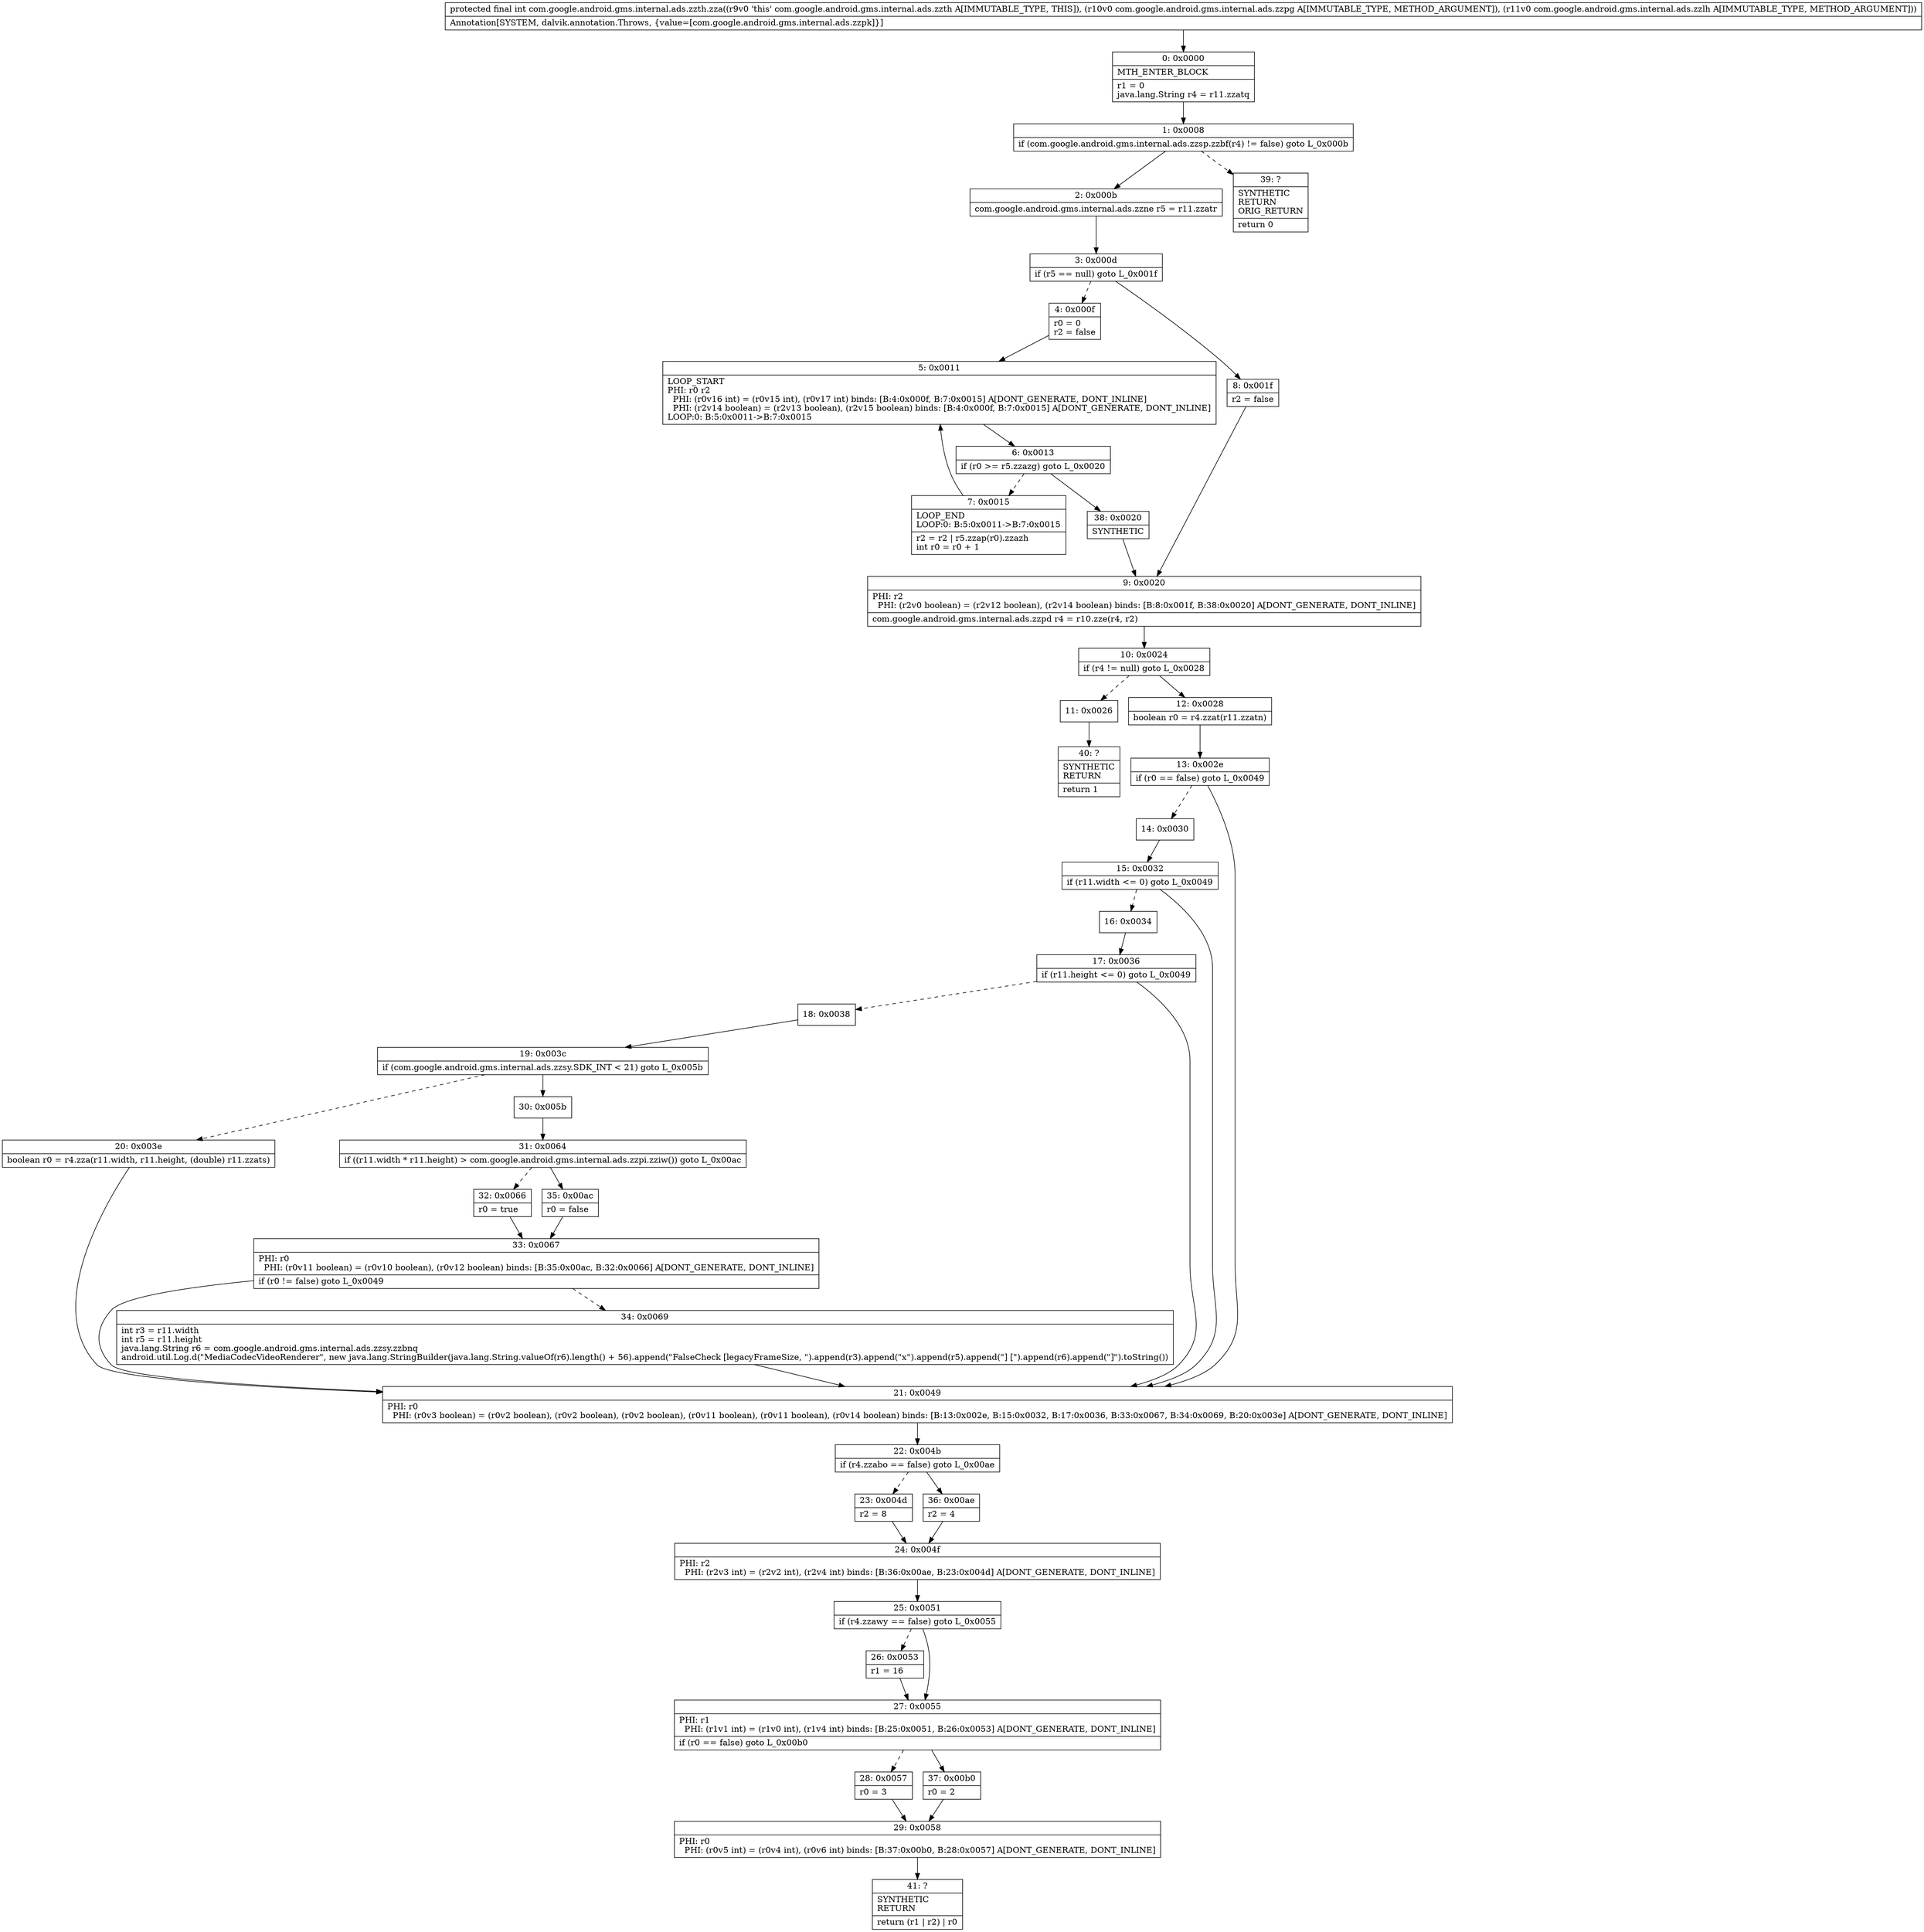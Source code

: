digraph "CFG forcom.google.android.gms.internal.ads.zzth.zza(Lcom\/google\/android\/gms\/internal\/ads\/zzpg;Lcom\/google\/android\/gms\/internal\/ads\/zzlh;)I" {
Node_0 [shape=record,label="{0\:\ 0x0000|MTH_ENTER_BLOCK\l|r1 = 0\ljava.lang.String r4 = r11.zzatq\l}"];
Node_1 [shape=record,label="{1\:\ 0x0008|if (com.google.android.gms.internal.ads.zzsp.zzbf(r4) != false) goto L_0x000b\l}"];
Node_2 [shape=record,label="{2\:\ 0x000b|com.google.android.gms.internal.ads.zzne r5 = r11.zzatr\l}"];
Node_3 [shape=record,label="{3\:\ 0x000d|if (r5 == null) goto L_0x001f\l}"];
Node_4 [shape=record,label="{4\:\ 0x000f|r0 = 0\lr2 = false\l}"];
Node_5 [shape=record,label="{5\:\ 0x0011|LOOP_START\lPHI: r0 r2 \l  PHI: (r0v16 int) = (r0v15 int), (r0v17 int) binds: [B:4:0x000f, B:7:0x0015] A[DONT_GENERATE, DONT_INLINE]\l  PHI: (r2v14 boolean) = (r2v13 boolean), (r2v15 boolean) binds: [B:4:0x000f, B:7:0x0015] A[DONT_GENERATE, DONT_INLINE]\lLOOP:0: B:5:0x0011\-\>B:7:0x0015\l}"];
Node_6 [shape=record,label="{6\:\ 0x0013|if (r0 \>= r5.zzazg) goto L_0x0020\l}"];
Node_7 [shape=record,label="{7\:\ 0x0015|LOOP_END\lLOOP:0: B:5:0x0011\-\>B:7:0x0015\l|r2 = r2 \| r5.zzap(r0).zzazh\lint r0 = r0 + 1\l}"];
Node_8 [shape=record,label="{8\:\ 0x001f|r2 = false\l}"];
Node_9 [shape=record,label="{9\:\ 0x0020|PHI: r2 \l  PHI: (r2v0 boolean) = (r2v12 boolean), (r2v14 boolean) binds: [B:8:0x001f, B:38:0x0020] A[DONT_GENERATE, DONT_INLINE]\l|com.google.android.gms.internal.ads.zzpd r4 = r10.zze(r4, r2)\l}"];
Node_10 [shape=record,label="{10\:\ 0x0024|if (r4 != null) goto L_0x0028\l}"];
Node_11 [shape=record,label="{11\:\ 0x0026}"];
Node_12 [shape=record,label="{12\:\ 0x0028|boolean r0 = r4.zzat(r11.zzatn)\l}"];
Node_13 [shape=record,label="{13\:\ 0x002e|if (r0 == false) goto L_0x0049\l}"];
Node_14 [shape=record,label="{14\:\ 0x0030}"];
Node_15 [shape=record,label="{15\:\ 0x0032|if (r11.width \<= 0) goto L_0x0049\l}"];
Node_16 [shape=record,label="{16\:\ 0x0034}"];
Node_17 [shape=record,label="{17\:\ 0x0036|if (r11.height \<= 0) goto L_0x0049\l}"];
Node_18 [shape=record,label="{18\:\ 0x0038}"];
Node_19 [shape=record,label="{19\:\ 0x003c|if (com.google.android.gms.internal.ads.zzsy.SDK_INT \< 21) goto L_0x005b\l}"];
Node_20 [shape=record,label="{20\:\ 0x003e|boolean r0 = r4.zza(r11.width, r11.height, (double) r11.zzats)\l}"];
Node_21 [shape=record,label="{21\:\ 0x0049|PHI: r0 \l  PHI: (r0v3 boolean) = (r0v2 boolean), (r0v2 boolean), (r0v2 boolean), (r0v11 boolean), (r0v11 boolean), (r0v14 boolean) binds: [B:13:0x002e, B:15:0x0032, B:17:0x0036, B:33:0x0067, B:34:0x0069, B:20:0x003e] A[DONT_GENERATE, DONT_INLINE]\l}"];
Node_22 [shape=record,label="{22\:\ 0x004b|if (r4.zzabo == false) goto L_0x00ae\l}"];
Node_23 [shape=record,label="{23\:\ 0x004d|r2 = 8\l}"];
Node_24 [shape=record,label="{24\:\ 0x004f|PHI: r2 \l  PHI: (r2v3 int) = (r2v2 int), (r2v4 int) binds: [B:36:0x00ae, B:23:0x004d] A[DONT_GENERATE, DONT_INLINE]\l}"];
Node_25 [shape=record,label="{25\:\ 0x0051|if (r4.zzawy == false) goto L_0x0055\l}"];
Node_26 [shape=record,label="{26\:\ 0x0053|r1 = 16\l}"];
Node_27 [shape=record,label="{27\:\ 0x0055|PHI: r1 \l  PHI: (r1v1 int) = (r1v0 int), (r1v4 int) binds: [B:25:0x0051, B:26:0x0053] A[DONT_GENERATE, DONT_INLINE]\l|if (r0 == false) goto L_0x00b0\l}"];
Node_28 [shape=record,label="{28\:\ 0x0057|r0 = 3\l}"];
Node_29 [shape=record,label="{29\:\ 0x0058|PHI: r0 \l  PHI: (r0v5 int) = (r0v4 int), (r0v6 int) binds: [B:37:0x00b0, B:28:0x0057] A[DONT_GENERATE, DONT_INLINE]\l}"];
Node_30 [shape=record,label="{30\:\ 0x005b}"];
Node_31 [shape=record,label="{31\:\ 0x0064|if ((r11.width * r11.height) \> com.google.android.gms.internal.ads.zzpi.zziw()) goto L_0x00ac\l}"];
Node_32 [shape=record,label="{32\:\ 0x0066|r0 = true\l}"];
Node_33 [shape=record,label="{33\:\ 0x0067|PHI: r0 \l  PHI: (r0v11 boolean) = (r0v10 boolean), (r0v12 boolean) binds: [B:35:0x00ac, B:32:0x0066] A[DONT_GENERATE, DONT_INLINE]\l|if (r0 != false) goto L_0x0049\l}"];
Node_34 [shape=record,label="{34\:\ 0x0069|int r3 = r11.width\lint r5 = r11.height\ljava.lang.String r6 = com.google.android.gms.internal.ads.zzsy.zzbnq\landroid.util.Log.d(\"MediaCodecVideoRenderer\", new java.lang.StringBuilder(java.lang.String.valueOf(r6).length() + 56).append(\"FalseCheck [legacyFrameSize, \").append(r3).append(\"x\").append(r5).append(\"] [\").append(r6).append(\"]\").toString())\l}"];
Node_35 [shape=record,label="{35\:\ 0x00ac|r0 = false\l}"];
Node_36 [shape=record,label="{36\:\ 0x00ae|r2 = 4\l}"];
Node_37 [shape=record,label="{37\:\ 0x00b0|r0 = 2\l}"];
Node_38 [shape=record,label="{38\:\ 0x0020|SYNTHETIC\l}"];
Node_39 [shape=record,label="{39\:\ ?|SYNTHETIC\lRETURN\lORIG_RETURN\l|return 0\l}"];
Node_40 [shape=record,label="{40\:\ ?|SYNTHETIC\lRETURN\l|return 1\l}"];
Node_41 [shape=record,label="{41\:\ ?|SYNTHETIC\lRETURN\l|return (r1 \| r2) \| r0\l}"];
MethodNode[shape=record,label="{protected final int com.google.android.gms.internal.ads.zzth.zza((r9v0 'this' com.google.android.gms.internal.ads.zzth A[IMMUTABLE_TYPE, THIS]), (r10v0 com.google.android.gms.internal.ads.zzpg A[IMMUTABLE_TYPE, METHOD_ARGUMENT]), (r11v0 com.google.android.gms.internal.ads.zzlh A[IMMUTABLE_TYPE, METHOD_ARGUMENT]))  | Annotation[SYSTEM, dalvik.annotation.Throws, \{value=[com.google.android.gms.internal.ads.zzpk]\}]\l}"];
MethodNode -> Node_0;
Node_0 -> Node_1;
Node_1 -> Node_2;
Node_1 -> Node_39[style=dashed];
Node_2 -> Node_3;
Node_3 -> Node_4[style=dashed];
Node_3 -> Node_8;
Node_4 -> Node_5;
Node_5 -> Node_6;
Node_6 -> Node_7[style=dashed];
Node_6 -> Node_38;
Node_7 -> Node_5;
Node_8 -> Node_9;
Node_9 -> Node_10;
Node_10 -> Node_11[style=dashed];
Node_10 -> Node_12;
Node_11 -> Node_40;
Node_12 -> Node_13;
Node_13 -> Node_14[style=dashed];
Node_13 -> Node_21;
Node_14 -> Node_15;
Node_15 -> Node_16[style=dashed];
Node_15 -> Node_21;
Node_16 -> Node_17;
Node_17 -> Node_18[style=dashed];
Node_17 -> Node_21;
Node_18 -> Node_19;
Node_19 -> Node_20[style=dashed];
Node_19 -> Node_30;
Node_20 -> Node_21;
Node_21 -> Node_22;
Node_22 -> Node_23[style=dashed];
Node_22 -> Node_36;
Node_23 -> Node_24;
Node_24 -> Node_25;
Node_25 -> Node_26[style=dashed];
Node_25 -> Node_27;
Node_26 -> Node_27;
Node_27 -> Node_28[style=dashed];
Node_27 -> Node_37;
Node_28 -> Node_29;
Node_29 -> Node_41;
Node_30 -> Node_31;
Node_31 -> Node_32[style=dashed];
Node_31 -> Node_35;
Node_32 -> Node_33;
Node_33 -> Node_21;
Node_33 -> Node_34[style=dashed];
Node_34 -> Node_21;
Node_35 -> Node_33;
Node_36 -> Node_24;
Node_37 -> Node_29;
Node_38 -> Node_9;
}

